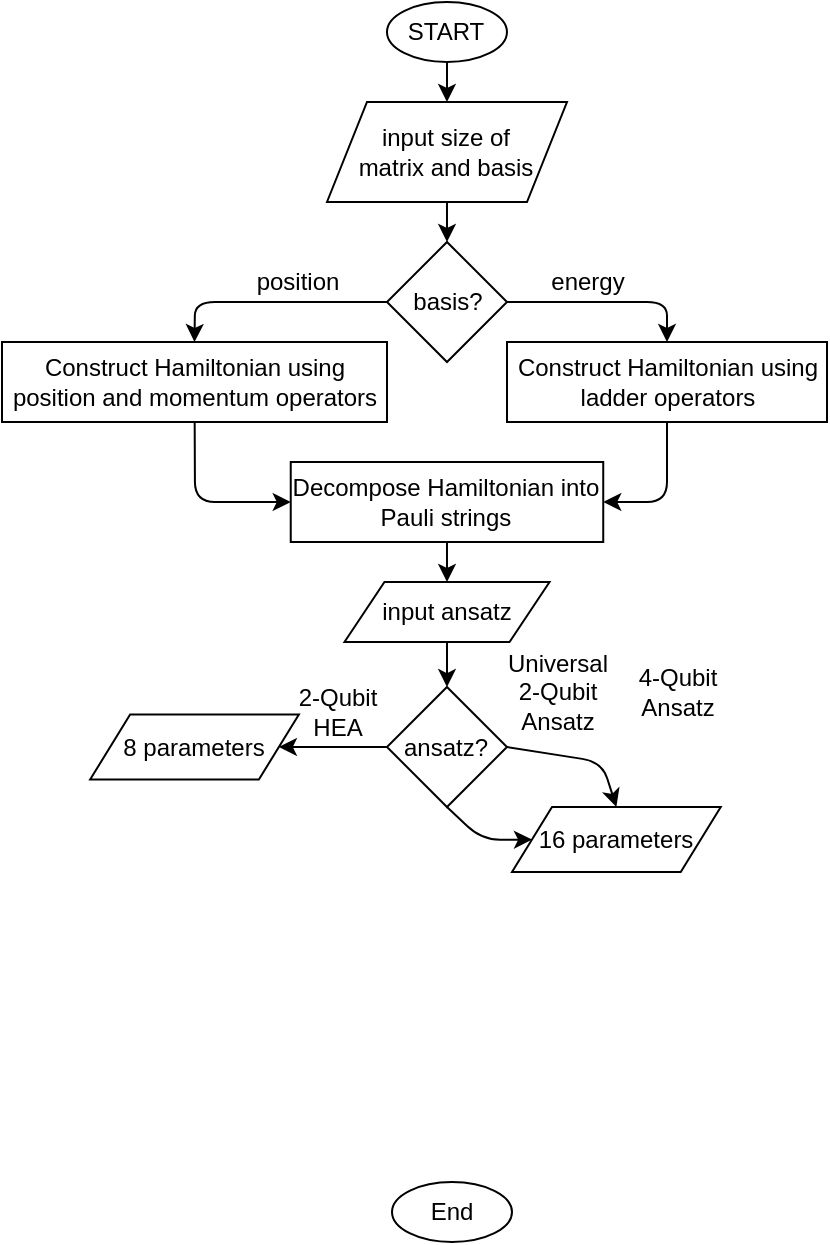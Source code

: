 <mxfile>
    <diagram id="Uprgt2FI4_6QWBYrfjb4" name="Page-1">
        <mxGraphModel dx="480" dy="242" grid="1" gridSize="10" guides="1" tooltips="1" connect="1" arrows="1" fold="1" page="1" pageScale="1" pageWidth="850" pageHeight="1100" math="0" shadow="0">
            <root>
                <mxCell id="0"/>
                <mxCell id="1" parent="0"/>
                <mxCell id="22" style="edgeStyle=none;html=1;entryX=0.5;entryY=0;entryDx=0;entryDy=0;" edge="1" parent="1" source="2" target="16">
                    <mxGeometry relative="1" as="geometry">
                        <mxPoint x="322.5" y="60" as="targetPoint"/>
                    </mxGeometry>
                </mxCell>
                <mxCell id="2" value="START" style="ellipse;whiteSpace=wrap;html=1;" vertex="1" parent="1">
                    <mxGeometry x="292.49" y="10" width="60" height="30" as="geometry"/>
                </mxCell>
                <mxCell id="6" value="End" style="ellipse;whiteSpace=wrap;html=1;" vertex="1" parent="1">
                    <mxGeometry x="295" y="600" width="60" height="30" as="geometry"/>
                </mxCell>
                <mxCell id="30" style="edgeStyle=none;html=1;entryX=0;entryY=0.5;entryDx=0;entryDy=0;" edge="1" parent="1" source="11" target="25">
                    <mxGeometry relative="1" as="geometry">
                        <Array as="points">
                            <mxPoint x="196.5" y="260"/>
                        </Array>
                    </mxGeometry>
                </mxCell>
                <mxCell id="11" value="Construct Hamiltonian using&lt;br&gt;position and momentum operators" style="rounded=0;whiteSpace=wrap;html=1;" vertex="1" parent="1">
                    <mxGeometry x="100" y="180" width="192.5" height="40" as="geometry"/>
                </mxCell>
                <mxCell id="18" style="edgeStyle=none;html=1;entryX=0.5;entryY=0;entryDx=0;entryDy=0;" edge="1" parent="1" source="15" target="11">
                    <mxGeometry relative="1" as="geometry">
                        <Array as="points">
                            <mxPoint x="196.5" y="160"/>
                        </Array>
                    </mxGeometry>
                </mxCell>
                <mxCell id="19" style="edgeStyle=none;html=1;entryX=0.5;entryY=0;entryDx=0;entryDy=0;" edge="1" parent="1" source="15" target="17">
                    <mxGeometry relative="1" as="geometry">
                        <Array as="points">
                            <mxPoint x="432.5" y="160"/>
                        </Array>
                    </mxGeometry>
                </mxCell>
                <mxCell id="15" value="basis?" style="rhombus;whiteSpace=wrap;html=1;" vertex="1" parent="1">
                    <mxGeometry x="292.5" y="130" width="60" height="60" as="geometry"/>
                </mxCell>
                <mxCell id="20" style="edgeStyle=none;html=1;entryX=0.5;entryY=0;entryDx=0;entryDy=0;" edge="1" parent="1" source="16" target="15">
                    <mxGeometry relative="1" as="geometry"/>
                </mxCell>
                <mxCell id="16" value="input size of&lt;br&gt;matrix and basis" style="shape=parallelogram;perimeter=parallelogramPerimeter;whiteSpace=wrap;html=1;fixedSize=1;" vertex="1" parent="1">
                    <mxGeometry x="262.49" y="60" width="120" height="50" as="geometry"/>
                </mxCell>
                <mxCell id="31" style="edgeStyle=none;html=1;entryX=1;entryY=0.5;entryDx=0;entryDy=0;" edge="1" parent="1" source="17" target="25">
                    <mxGeometry relative="1" as="geometry">
                        <Array as="points">
                            <mxPoint x="432.5" y="260"/>
                        </Array>
                    </mxGeometry>
                </mxCell>
                <mxCell id="17" value="Construct Hamiltonian using&lt;br&gt;ladder operators" style="rounded=0;whiteSpace=wrap;html=1;" vertex="1" parent="1">
                    <mxGeometry x="352.5" y="180" width="160" height="40" as="geometry"/>
                </mxCell>
                <mxCell id="23" value="position" style="text;html=1;strokeColor=none;fillColor=none;align=center;verticalAlign=middle;whiteSpace=wrap;rounded=0;" vertex="1" parent="1">
                    <mxGeometry x="222.5" y="140" width="50" height="20" as="geometry"/>
                </mxCell>
                <mxCell id="24" value="energy" style="text;html=1;strokeColor=none;fillColor=none;align=center;verticalAlign=middle;whiteSpace=wrap;rounded=0;" vertex="1" parent="1">
                    <mxGeometry x="372.5" y="140" width="40" height="20" as="geometry"/>
                </mxCell>
                <mxCell id="34" value="" style="edgeStyle=none;html=1;" edge="1" parent="1" source="25" target="33">
                    <mxGeometry relative="1" as="geometry"/>
                </mxCell>
                <mxCell id="25" value="Decompose Hamiltonian into&lt;br&gt;Pauli strings" style="rounded=0;whiteSpace=wrap;html=1;" vertex="1" parent="1">
                    <mxGeometry x="244.37" y="240" width="156.25" height="40" as="geometry"/>
                </mxCell>
                <mxCell id="37" value="" style="edgeStyle=none;html=1;" edge="1" parent="1" source="33" target="36">
                    <mxGeometry relative="1" as="geometry"/>
                </mxCell>
                <mxCell id="33" value="input ansatz" style="shape=parallelogram;perimeter=parallelogramPerimeter;whiteSpace=wrap;html=1;fixedSize=1;rounded=0;" vertex="1" parent="1">
                    <mxGeometry x="271.24" y="300" width="102.52" height="30" as="geometry"/>
                </mxCell>
                <mxCell id="39" value="" style="edgeStyle=none;html=1;entryX=0.5;entryY=0;entryDx=0;entryDy=0;exitX=1;exitY=0.5;exitDx=0;exitDy=0;" edge="1" parent="1" source="36" target="50">
                    <mxGeometry relative="1" as="geometry">
                        <mxPoint x="408" y="383" as="targetPoint"/>
                        <Array as="points">
                            <mxPoint x="400" y="390"/>
                        </Array>
                    </mxGeometry>
                </mxCell>
                <mxCell id="41" value="" style="edgeStyle=none;html=1;entryX=1;entryY=0.5;entryDx=0;entryDy=0;" edge="1" parent="1" source="36" target="48">
                    <mxGeometry relative="1" as="geometry">
                        <mxPoint x="250" y="383" as="targetPoint"/>
                    </mxGeometry>
                </mxCell>
                <mxCell id="56" style="edgeStyle=none;html=1;exitX=0.5;exitY=1;exitDx=0;exitDy=0;entryX=0;entryY=0.5;entryDx=0;entryDy=0;" edge="1" parent="1" source="36" target="50">
                    <mxGeometry relative="1" as="geometry">
                        <Array as="points">
                            <mxPoint x="340" y="429"/>
                        </Array>
                    </mxGeometry>
                </mxCell>
                <mxCell id="36" value="ansatz?" style="rhombus;whiteSpace=wrap;html=1;rounded=0;" vertex="1" parent="1">
                    <mxGeometry x="292.49" y="352.5" width="60" height="60" as="geometry"/>
                </mxCell>
                <mxCell id="43" value="2-Qubit HEA" style="text;html=1;strokeColor=none;fillColor=none;align=center;verticalAlign=middle;whiteSpace=wrap;rounded=0;" vertex="1" parent="1">
                    <mxGeometry x="237.5" y="350" width="60" height="30" as="geometry"/>
                </mxCell>
                <mxCell id="44" value="Universal 2-Qubit Ansatz" style="text;html=1;strokeColor=none;fillColor=none;align=center;verticalAlign=middle;whiteSpace=wrap;rounded=0;" vertex="1" parent="1">
                    <mxGeometry x="347.5" y="340" width="60" height="30" as="geometry"/>
                </mxCell>
                <mxCell id="45" value="4-Qubit Ansatz" style="text;html=1;strokeColor=none;fillColor=none;align=center;verticalAlign=middle;whiteSpace=wrap;rounded=0;" vertex="1" parent="1">
                    <mxGeometry x="407.5" y="340" width="60" height="30" as="geometry"/>
                </mxCell>
                <mxCell id="48" value="8 parameters" style="shape=parallelogram;perimeter=parallelogramPerimeter;whiteSpace=wrap;html=1;fixedSize=1;" vertex="1" parent="1">
                    <mxGeometry x="144.07" y="366.25" width="104.37" height="32.5" as="geometry"/>
                </mxCell>
                <mxCell id="50" value="16 parameters" style="shape=parallelogram;perimeter=parallelogramPerimeter;whiteSpace=wrap;html=1;fixedSize=1;" vertex="1" parent="1">
                    <mxGeometry x="355" y="412.5" width="104.37" height="32.5" as="geometry"/>
                </mxCell>
            </root>
        </mxGraphModel>
    </diagram>
</mxfile>